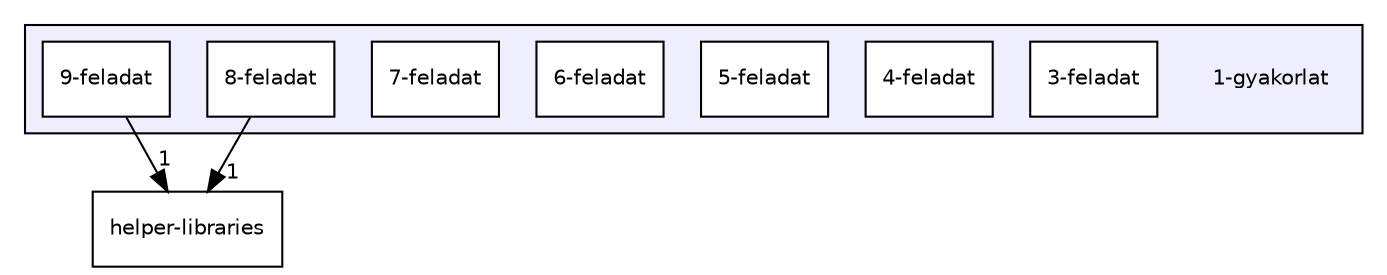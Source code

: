 digraph "1-gyakorlat" {
  compound=true
  node [ fontsize="10", fontname="Helvetica"];
  edge [ labelfontsize="10", labelfontname="Helvetica"];
  subgraph clusterdir_c0c31e35fdd7e7a0526e943100458dd1 {
    graph [ bgcolor="#eeeeff", pencolor="black", label="" URL="dir_c0c31e35fdd7e7a0526e943100458dd1.html"];
    dir_c0c31e35fdd7e7a0526e943100458dd1 [shape=plaintext label="1-gyakorlat"];
  dir_9844df6d41a616d01f428e26a20dc173 [shape=box label="3-feladat" fillcolor="white" style="filled" URL="dir_9844df6d41a616d01f428e26a20dc173.html"];
  dir_a8e7b5a200abac77ce9a13fd31254026 [shape=box label="4-feladat" fillcolor="white" style="filled" URL="dir_a8e7b5a200abac77ce9a13fd31254026.html"];
  dir_9453450463fbfa956da4825989e6e75b [shape=box label="5-feladat" fillcolor="white" style="filled" URL="dir_9453450463fbfa956da4825989e6e75b.html"];
  dir_f7872e9536d84ceb36daa5dda339d08e [shape=box label="6-feladat" fillcolor="white" style="filled" URL="dir_f7872e9536d84ceb36daa5dda339d08e.html"];
  dir_60a32cf95bd6b0dccddaf3d1c8c5606d [shape=box label="7-feladat" fillcolor="white" style="filled" URL="dir_60a32cf95bd6b0dccddaf3d1c8c5606d.html"];
  dir_9c3d79fd0dc1512dd6f0c27bdca0ad82 [shape=box label="8-feladat" fillcolor="white" style="filled" URL="dir_9c3d79fd0dc1512dd6f0c27bdca0ad82.html"];
  dir_592138fb9106824fdf7cf56d64f87da6 [shape=box label="9-feladat" fillcolor="white" style="filled" URL="dir_592138fb9106824fdf7cf56d64f87da6.html"];
  }
  dir_1c682552315ab0837e088364558ee24c [shape=box label="helper-libraries" URL="dir_1c682552315ab0837e088364558ee24c.html"];
  dir_592138fb9106824fdf7cf56d64f87da6->dir_1c682552315ab0837e088364558ee24c [headlabel="1", labeldistance=1.5 headhref="dir_000013_000019.html"];
  dir_9c3d79fd0dc1512dd6f0c27bdca0ad82->dir_1c682552315ab0837e088364558ee24c [headlabel="1", labeldistance=1.5 headhref="dir_000012_000019.html"];
}
